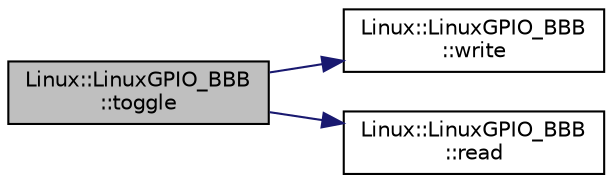 digraph "Linux::LinuxGPIO_BBB::toggle"
{
 // INTERACTIVE_SVG=YES
  edge [fontname="Helvetica",fontsize="10",labelfontname="Helvetica",labelfontsize="10"];
  node [fontname="Helvetica",fontsize="10",shape=record];
  rankdir="LR";
  Node1 [label="Linux::LinuxGPIO_BBB\l::toggle",height=0.2,width=0.4,color="black", fillcolor="grey75", style="filled" fontcolor="black"];
  Node1 -> Node2 [color="midnightblue",fontsize="10",style="solid",fontname="Helvetica"];
  Node2 [label="Linux::LinuxGPIO_BBB\l::write",height=0.2,width=0.4,color="black", fillcolor="white", style="filled",URL="$classLinux_1_1LinuxGPIO__BBB.html#a87aa525f59c1ad9538930ca071d0d672"];
  Node1 -> Node3 [color="midnightblue",fontsize="10",style="solid",fontname="Helvetica"];
  Node3 [label="Linux::LinuxGPIO_BBB\l::read",height=0.2,width=0.4,color="black", fillcolor="white", style="filled",URL="$classLinux_1_1LinuxGPIO__BBB.html#a9f5d631da7fcf0b1bc258aa23ea0a601"];
}
